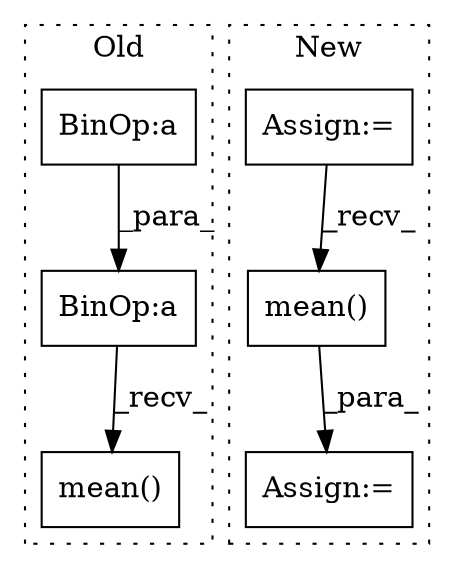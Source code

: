 digraph G {
subgraph cluster0 {
1 [label="mean()" a="75" s="1135" l="31" shape="box"];
5 [label="BinOp:a" a="82" s="1104" l="3" shape="box"];
6 [label="BinOp:a" a="82" s="1104" l="11" shape="box"];
label = "Old";
style="dotted";
}
subgraph cluster1 {
2 [label="mean()" a="75" s="1636" l="18" shape="box"];
3 [label="Assign:=" a="68" s="1633" l="3" shape="box"];
4 [label="Assign:=" a="68" s="1485" l="3" shape="box"];
label = "New";
style="dotted";
}
2 -> 3 [label="_para_"];
4 -> 2 [label="_recv_"];
5 -> 6 [label="_para_"];
6 -> 1 [label="_recv_"];
}